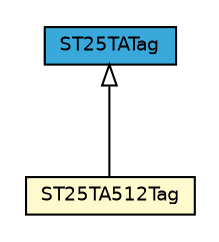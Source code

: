 #!/usr/local/bin/dot
#
# Class diagram 
# Generated by UMLGraph version R5_7_2-3-gee82a7 (http://www.umlgraph.org/)
#

digraph G {
	edge [fontname="Helvetica",fontsize=10,labelfontname="Helvetica",labelfontsize=10];
	node [fontname="Helvetica",fontsize=10,shape=plaintext];
	nodesep=0.25;
	ranksep=0.5;
	// com.st.st25sdk.type4a.st25ta.ST25TATag
	c23166 [label=<<table title="com.st.st25sdk.type4a.st25ta.ST25TATag" border="0" cellborder="1" cellspacing="0" cellpadding="2" port="p" bgcolor="#39a9dc" href="./ST25TATag.html">
		<tr><td><table border="0" cellspacing="0" cellpadding="1">
<tr><td align="center" balign="center"> ST25TATag </td></tr>
		</table></td></tr>
		</table>>, URL="./ST25TATag.html", fontname="Helvetica", fontcolor="black", fontsize=9.0];
	// com.st.st25sdk.type4a.st25ta.ST25TA512Tag
	c23171 [label=<<table title="com.st.st25sdk.type4a.st25ta.ST25TA512Tag" border="0" cellborder="1" cellspacing="0" cellpadding="2" port="p" bgcolor="lemonChiffon" href="./ST25TA512Tag.html">
		<tr><td><table border="0" cellspacing="0" cellpadding="1">
<tr><td align="center" balign="center"> ST25TA512Tag </td></tr>
		</table></td></tr>
		</table>>, URL="./ST25TA512Tag.html", fontname="Helvetica", fontcolor="black", fontsize=9.0];
	//com.st.st25sdk.type4a.st25ta.ST25TA512Tag extends com.st.st25sdk.type4a.st25ta.ST25TATag
	c23166:p -> c23171:p [dir=back,arrowtail=empty];
}

